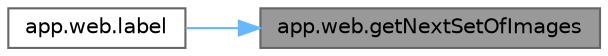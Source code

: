 digraph "app.web.getNextSetOfImages"
{
 // LATEX_PDF_SIZE
  bgcolor="transparent";
  edge [fontname=Helvetica,fontsize=10,labelfontname=Helvetica,labelfontsize=10];
  node [fontname=Helvetica,fontsize=10,shape=box,height=0.2,width=0.4];
  rankdir="RL";
  Node1 [id="Node000001",label="app.web.getNextSetOfImages",height=0.2,width=0.4,color="gray40", fillcolor="grey60", style="filled", fontcolor="black",tooltip=" "];
  Node1 -> Node2 [id="edge1_Node000001_Node000002",dir="back",color="steelblue1",style="solid",tooltip=" "];
  Node2 [id="Node000002",label="app.web.label",height=0.2,width=0.4,color="grey40", fillcolor="white", style="filled",URL="$namespaceapp_1_1web.html#a00442c77e8a9a268a49a037e286419c0",tooltip=" "];
}
